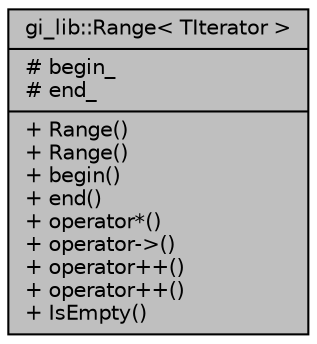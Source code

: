 digraph "gi_lib::Range&lt; TIterator &gt;"
{
  edge [fontname="Helvetica",fontsize="10",labelfontname="Helvetica",labelfontsize="10"];
  node [fontname="Helvetica",fontsize="10",shape=record];
  Node1 [label="{gi_lib::Range\< TIterator \>\n|# begin_\l# end_\l|+ Range()\l+ Range()\l+ begin()\l+ end()\l+ operator*()\l+ operator-\>()\l+ operator++()\l+ operator++()\l+ IsEmpty()\l}",height=0.2,width=0.4,color="black", fillcolor="grey75", style="filled", fontcolor="black"];
}
